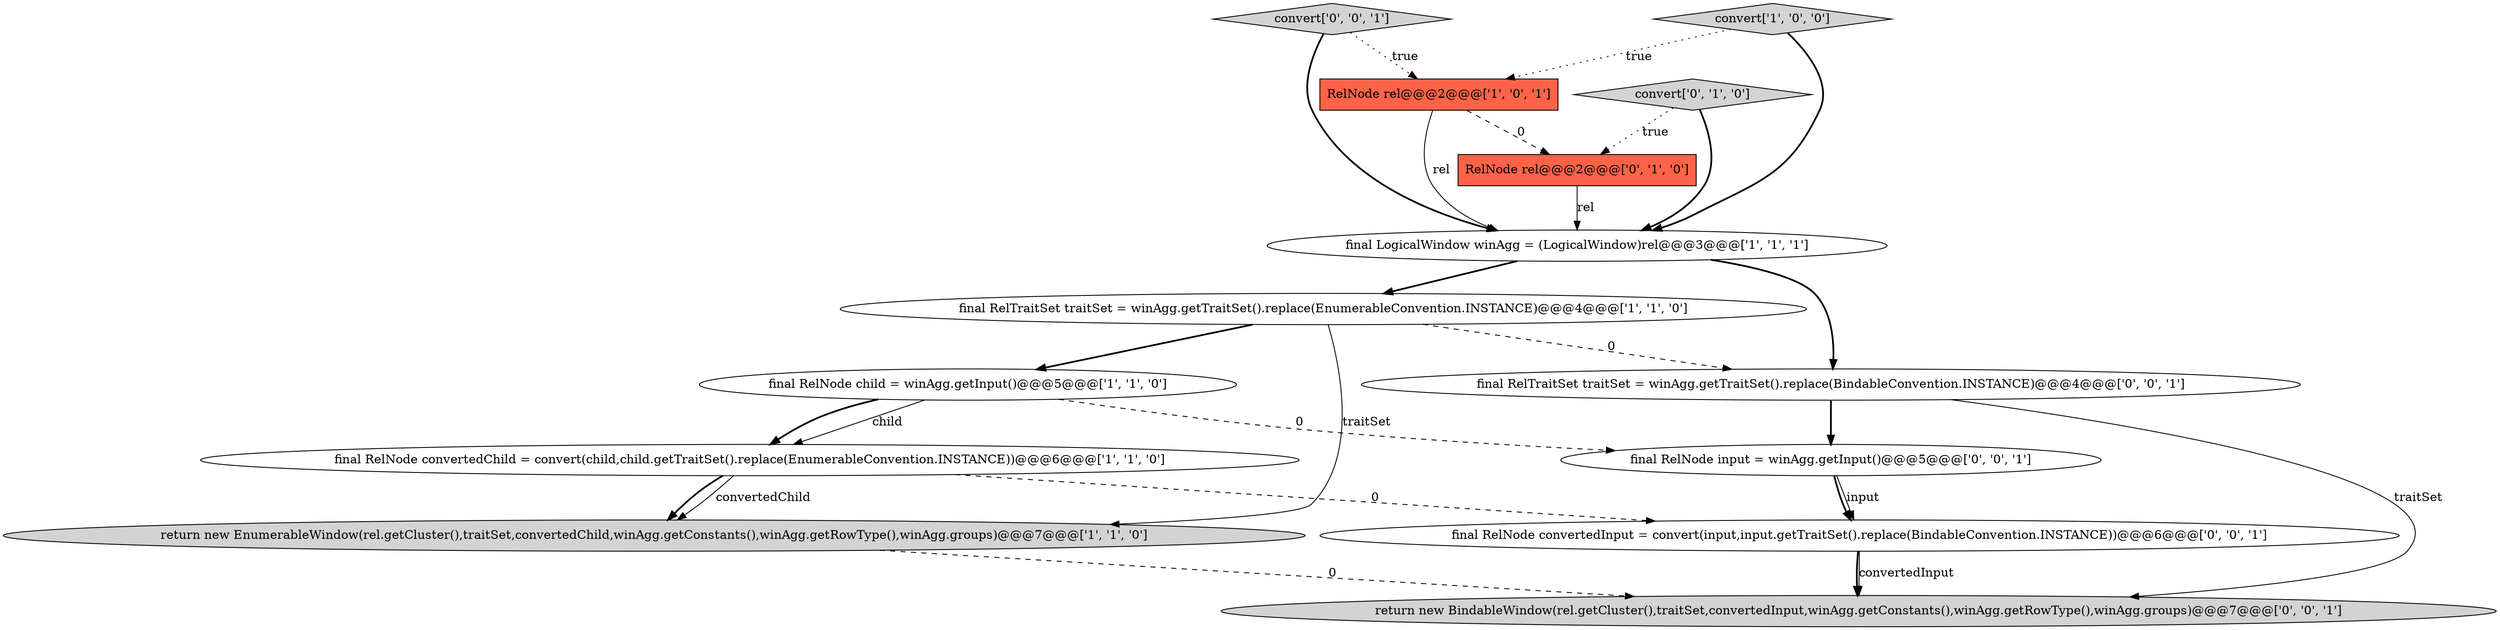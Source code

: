 digraph {
4 [style = filled, label = "final RelNode child = winAgg.getInput()@@@5@@@['1', '1', '0']", fillcolor = white, shape = ellipse image = "AAA0AAABBB1BBB"];
13 [style = filled, label = "final RelTraitSet traitSet = winAgg.getTraitSet().replace(BindableConvention.INSTANCE)@@@4@@@['0', '0', '1']", fillcolor = white, shape = ellipse image = "AAA0AAABBB3BBB"];
8 [style = filled, label = "RelNode rel@@@2@@@['0', '1', '0']", fillcolor = tomato, shape = box image = "AAA1AAABBB2BBB"];
6 [style = filled, label = "final RelTraitSet traitSet = winAgg.getTraitSet().replace(EnumerableConvention.INSTANCE)@@@4@@@['1', '1', '0']", fillcolor = white, shape = ellipse image = "AAA0AAABBB1BBB"];
3 [style = filled, label = "RelNode rel@@@2@@@['1', '0', '1']", fillcolor = tomato, shape = box image = "AAA0AAABBB1BBB"];
1 [style = filled, label = "return new EnumerableWindow(rel.getCluster(),traitSet,convertedChild,winAgg.getConstants(),winAgg.getRowType(),winAgg.groups)@@@7@@@['1', '1', '0']", fillcolor = lightgray, shape = ellipse image = "AAA0AAABBB1BBB"];
2 [style = filled, label = "final LogicalWindow winAgg = (LogicalWindow)rel@@@3@@@['1', '1', '1']", fillcolor = white, shape = ellipse image = "AAA0AAABBB1BBB"];
12 [style = filled, label = "convert['0', '0', '1']", fillcolor = lightgray, shape = diamond image = "AAA0AAABBB3BBB"];
5 [style = filled, label = "convert['1', '0', '0']", fillcolor = lightgray, shape = diamond image = "AAA0AAABBB1BBB"];
9 [style = filled, label = "final RelNode input = winAgg.getInput()@@@5@@@['0', '0', '1']", fillcolor = white, shape = ellipse image = "AAA0AAABBB3BBB"];
10 [style = filled, label = "return new BindableWindow(rel.getCluster(),traitSet,convertedInput,winAgg.getConstants(),winAgg.getRowType(),winAgg.groups)@@@7@@@['0', '0', '1']", fillcolor = lightgray, shape = ellipse image = "AAA0AAABBB3BBB"];
7 [style = filled, label = "convert['0', '1', '0']", fillcolor = lightgray, shape = diamond image = "AAA0AAABBB2BBB"];
0 [style = filled, label = "final RelNode convertedChild = convert(child,child.getTraitSet().replace(EnumerableConvention.INSTANCE))@@@6@@@['1', '1', '0']", fillcolor = white, shape = ellipse image = "AAA0AAABBB1BBB"];
11 [style = filled, label = "final RelNode convertedInput = convert(input,input.getTraitSet().replace(BindableConvention.INSTANCE))@@@6@@@['0', '0', '1']", fillcolor = white, shape = ellipse image = "AAA0AAABBB3BBB"];
12->3 [style = dotted, label="true"];
9->11 [style = bold, label=""];
8->2 [style = solid, label="rel"];
6->1 [style = solid, label="traitSet"];
2->6 [style = bold, label=""];
0->11 [style = dashed, label="0"];
1->10 [style = dashed, label="0"];
5->3 [style = dotted, label="true"];
0->1 [style = solid, label="convertedChild"];
4->0 [style = bold, label=""];
4->0 [style = solid, label="child"];
2->13 [style = bold, label=""];
6->4 [style = bold, label=""];
4->9 [style = dashed, label="0"];
5->2 [style = bold, label=""];
12->2 [style = bold, label=""];
6->13 [style = dashed, label="0"];
11->10 [style = solid, label="convertedInput"];
11->10 [style = bold, label=""];
7->2 [style = bold, label=""];
0->1 [style = bold, label=""];
3->8 [style = dashed, label="0"];
13->10 [style = solid, label="traitSet"];
13->9 [style = bold, label=""];
7->8 [style = dotted, label="true"];
3->2 [style = solid, label="rel"];
9->11 [style = solid, label="input"];
}
